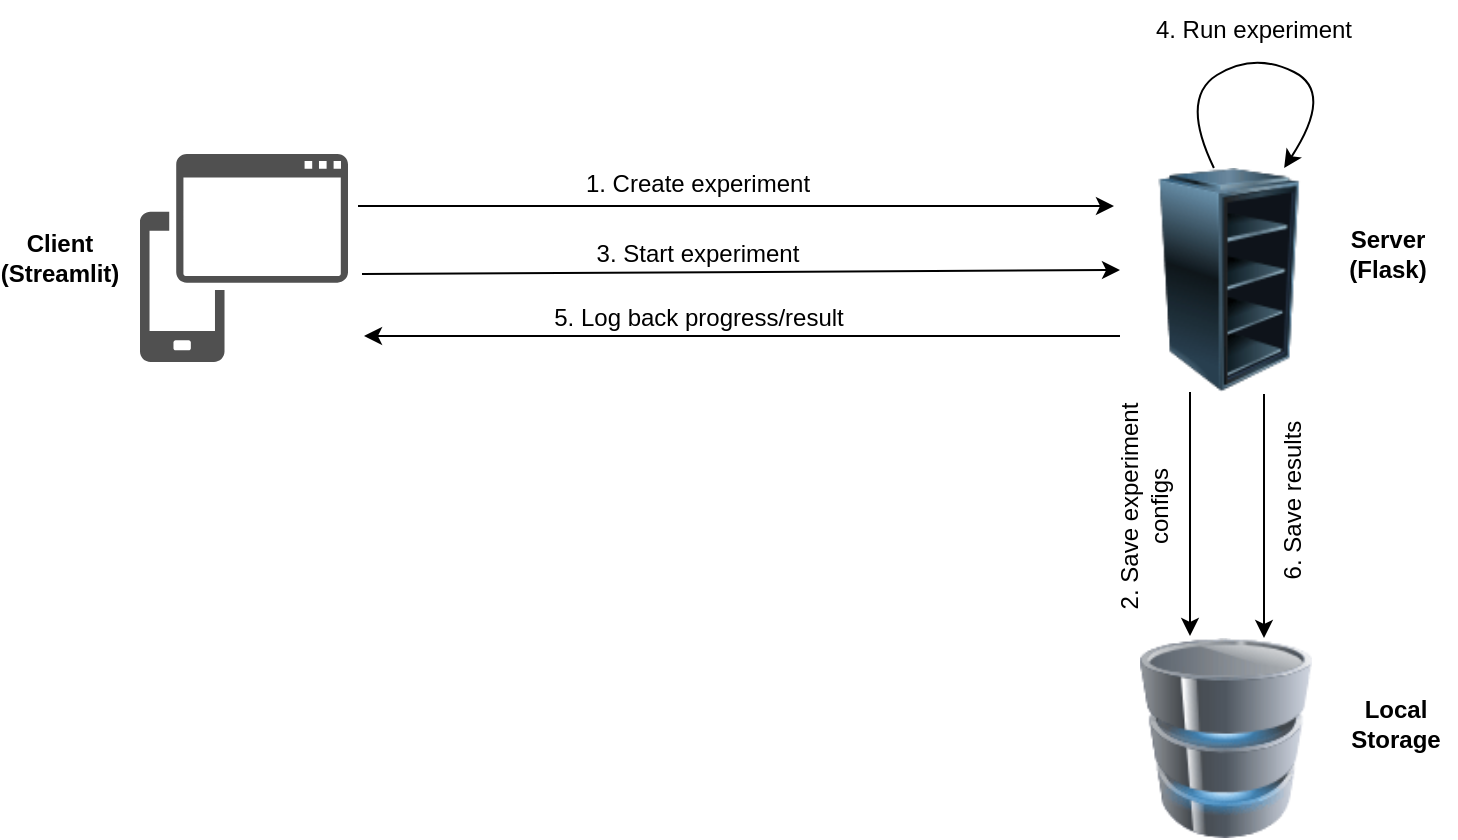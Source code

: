 <mxfile version="23.1.5" type="device">
  <diagram name="Page-1" id="v7rnaYGyf1lbcz_4oU8b">
    <mxGraphModel dx="890" dy="452" grid="0" gridSize="10" guides="1" tooltips="1" connect="1" arrows="1" fold="1" page="0" pageScale="1" pageWidth="850" pageHeight="1100" math="0" shadow="0">
      <root>
        <mxCell id="0" />
        <mxCell id="1" parent="0" />
        <mxCell id="JFUS9Gbx80krWedywdAs-1" value="" style="sketch=0;pointerEvents=1;shadow=0;dashed=0;html=1;strokeColor=none;labelPosition=center;verticalLabelPosition=bottom;verticalAlign=top;align=center;fillColor=#505050;shape=mxgraph.mscae.intune.device_os" vertex="1" parent="1">
          <mxGeometry x="124" y="241" width="104" height="104" as="geometry" />
        </mxCell>
        <mxCell id="JFUS9Gbx80krWedywdAs-3" value="" style="image;html=1;image=img/lib/clip_art/computers/Server_Rack_Empty_128x128.png" vertex="1" parent="1">
          <mxGeometry x="614" y="248" width="109.43" height="112" as="geometry" />
        </mxCell>
        <mxCell id="JFUS9Gbx80krWedywdAs-5" value="" style="image;html=1;image=img/lib/clip_art/computers/Database_128x128.png" vertex="1" parent="1">
          <mxGeometry x="614" y="483" width="106" height="100" as="geometry" />
        </mxCell>
        <mxCell id="JFUS9Gbx80krWedywdAs-6" value="&lt;b&gt;Client&lt;br&gt;(Streamlit)&lt;/b&gt;" style="text;html=1;align=center;verticalAlign=middle;whiteSpace=wrap;rounded=0;" vertex="1" parent="1">
          <mxGeometry x="54" y="278" width="60" height="30" as="geometry" />
        </mxCell>
        <mxCell id="JFUS9Gbx80krWedywdAs-7" value="Server&lt;br&gt;(Flask)" style="text;html=1;align=center;verticalAlign=middle;whiteSpace=wrap;rounded=0;fontStyle=1" vertex="1" parent="1">
          <mxGeometry x="718" y="276" width="60" height="30" as="geometry" />
        </mxCell>
        <mxCell id="JFUS9Gbx80krWedywdAs-8" value="Local Storage" style="text;html=1;align=center;verticalAlign=middle;whiteSpace=wrap;rounded=0;fontStyle=1" vertex="1" parent="1">
          <mxGeometry x="721.72" y="511" width="60" height="30" as="geometry" />
        </mxCell>
        <mxCell id="JFUS9Gbx80krWedywdAs-9" value="" style="endArrow=classic;html=1;rounded=0;" edge="1" parent="1">
          <mxGeometry width="50" height="50" relative="1" as="geometry">
            <mxPoint x="233" y="267" as="sourcePoint" />
            <mxPoint x="611" y="267" as="targetPoint" />
          </mxGeometry>
        </mxCell>
        <mxCell id="JFUS9Gbx80krWedywdAs-10" value="&lt;span&gt;1. Create experiment&lt;/span&gt;" style="text;html=1;align=center;verticalAlign=middle;whiteSpace=wrap;rounded=0;fontStyle=0" vertex="1" parent="1">
          <mxGeometry x="342" y="241" width="122" height="30" as="geometry" />
        </mxCell>
        <mxCell id="JFUS9Gbx80krWedywdAs-12" value="" style="endArrow=classic;html=1;rounded=0;entryX=0;entryY=0.25;entryDx=0;entryDy=0;" edge="1" parent="1">
          <mxGeometry width="50" height="50" relative="1" as="geometry">
            <mxPoint x="235" y="301" as="sourcePoint" />
            <mxPoint x="614" y="299" as="targetPoint" />
          </mxGeometry>
        </mxCell>
        <mxCell id="JFUS9Gbx80krWedywdAs-13" value="&lt;span&gt;3. Start experiment&lt;/span&gt;" style="text;html=1;align=center;verticalAlign=middle;whiteSpace=wrap;rounded=0;fontStyle=0" vertex="1" parent="1">
          <mxGeometry x="342" y="276" width="122" height="30" as="geometry" />
        </mxCell>
        <mxCell id="JFUS9Gbx80krWedywdAs-15" value="" style="curved=1;endArrow=classic;html=1;rounded=0;exitX=0.429;exitY=0;exitDx=0;exitDy=0;exitPerimeter=0;entryX=0.75;entryY=0;entryDx=0;entryDy=0;" edge="1" parent="1" source="JFUS9Gbx80krWedywdAs-3" target="JFUS9Gbx80krWedywdAs-3">
          <mxGeometry width="50" height="50" relative="1" as="geometry">
            <mxPoint x="455" y="221" as="sourcePoint" />
            <mxPoint x="715" y="200" as="targetPoint" />
            <Array as="points">
              <mxPoint x="644" y="213" />
              <mxPoint x="681" y="190" />
              <mxPoint x="721" y="210" />
            </Array>
          </mxGeometry>
        </mxCell>
        <mxCell id="JFUS9Gbx80krWedywdAs-16" value="&lt;span&gt;4. Run experiment&lt;/span&gt;" style="text;html=1;align=center;verticalAlign=middle;whiteSpace=wrap;rounded=0;fontStyle=0" vertex="1" parent="1">
          <mxGeometry x="620" y="164" width="122" height="30" as="geometry" />
        </mxCell>
        <mxCell id="JFUS9Gbx80krWedywdAs-17" value="" style="endArrow=classic;html=1;rounded=0;exitX=0;exitY=0.75;exitDx=0;exitDy=0;" edge="1" parent="1" source="JFUS9Gbx80krWedywdAs-3">
          <mxGeometry width="50" height="50" relative="1" as="geometry">
            <mxPoint x="235" y="334" as="sourcePoint" />
            <mxPoint x="236" y="332" as="targetPoint" />
          </mxGeometry>
        </mxCell>
        <mxCell id="JFUS9Gbx80krWedywdAs-18" value="&lt;span&gt;5. Log back progress/result&lt;/span&gt;" style="text;html=1;align=center;verticalAlign=middle;whiteSpace=wrap;rounded=0;fontStyle=0" vertex="1" parent="1">
          <mxGeometry x="325.5" y="308" width="155" height="30" as="geometry" />
        </mxCell>
        <mxCell id="JFUS9Gbx80krWedywdAs-19" value="" style="endArrow=classic;html=1;rounded=0;entryX=0.5;entryY=0;entryDx=0;entryDy=0;" edge="1" parent="1">
          <mxGeometry width="50" height="50" relative="1" as="geometry">
            <mxPoint x="649" y="360" as="sourcePoint" />
            <mxPoint x="649.0" y="482" as="targetPoint" />
          </mxGeometry>
        </mxCell>
        <mxCell id="JFUS9Gbx80krWedywdAs-22" value="&lt;span&gt;2. Save experiment configs&lt;/span&gt;" style="text;html=1;align=center;verticalAlign=middle;whiteSpace=wrap;rounded=0;fontStyle=0;rotation=-90;" vertex="1" parent="1">
          <mxGeometry x="565" y="402" width="122" height="30" as="geometry" />
        </mxCell>
        <mxCell id="JFUS9Gbx80krWedywdAs-24" value="" style="endArrow=classic;html=1;rounded=0;entryX=0.5;entryY=0;entryDx=0;entryDy=0;" edge="1" parent="1">
          <mxGeometry width="50" height="50" relative="1" as="geometry">
            <mxPoint x="686" y="361" as="sourcePoint" />
            <mxPoint x="686.0" y="483" as="targetPoint" />
          </mxGeometry>
        </mxCell>
        <mxCell id="JFUS9Gbx80krWedywdAs-26" value="&lt;span&gt;6. Save results&lt;/span&gt;" style="text;html=1;align=center;verticalAlign=middle;whiteSpace=wrap;rounded=0;fontStyle=0;rotation=-90;" vertex="1" parent="1">
          <mxGeometry x="623" y="399" width="155" height="30" as="geometry" />
        </mxCell>
      </root>
    </mxGraphModel>
  </diagram>
</mxfile>
